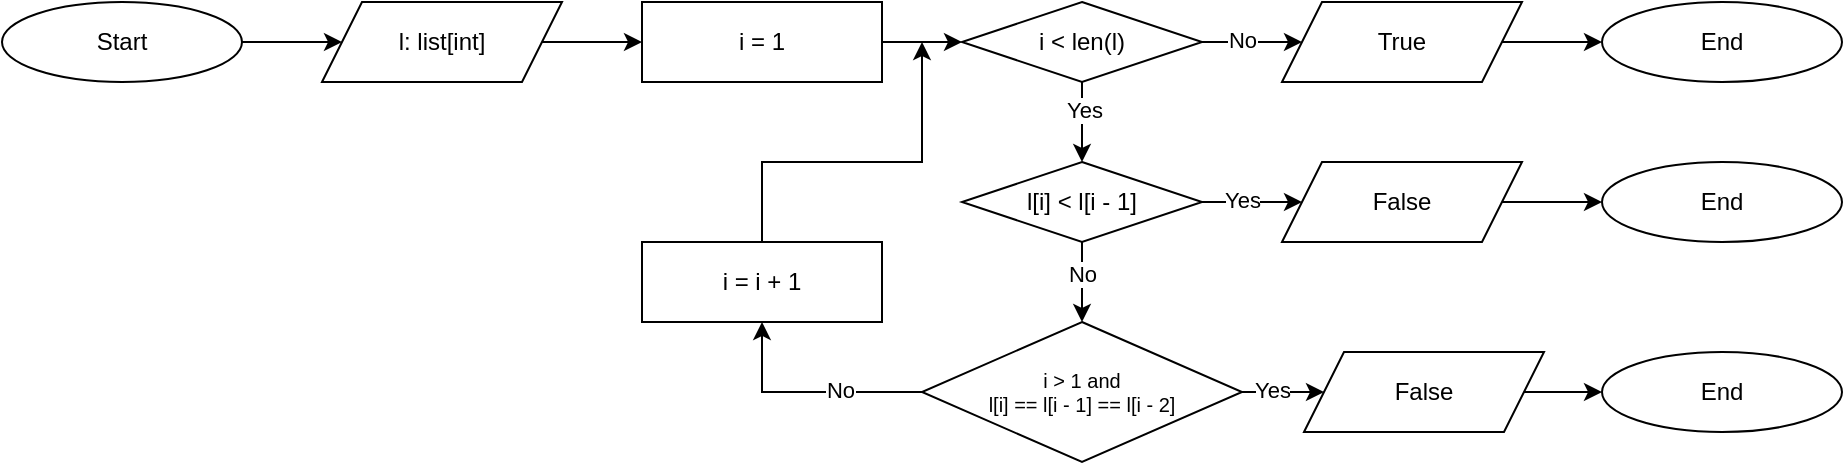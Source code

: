 <mxfile version="24.9.0">
  <diagram name="Page-1" id="z9LAb5Ok6JyxKWv0N6qz">
    <mxGraphModel dx="954" dy="647" grid="1" gridSize="10" guides="1" tooltips="1" connect="1" arrows="1" fold="1" page="1" pageScale="1" pageWidth="850" pageHeight="1100" math="0" shadow="0">
      <root>
        <mxCell id="0" />
        <mxCell id="1" parent="0" />
        <mxCell id="XKFdUextkc2nJWJVsiQQ-31" value="" style="edgeStyle=orthogonalEdgeStyle;rounded=0;orthogonalLoop=1;jettySize=auto;html=1;" parent="1" source="XKFdUextkc2nJWJVsiQQ-1" edge="1">
          <mxGeometry relative="1" as="geometry">
            <mxPoint x="400" y="150" as="targetPoint" />
          </mxGeometry>
        </mxCell>
        <mxCell id="iPOr9jhTZgFF23cTAe3i-1" value="Start" style="ellipse;whiteSpace=wrap;html=1;" vertex="1" parent="1">
          <mxGeometry x="200" y="240" width="120" height="40" as="geometry" />
        </mxCell>
        <mxCell id="iPOr9jhTZgFF23cTAe3i-2" value="l: list[int]" style="shape=parallelogram;perimeter=parallelogramPerimeter;whiteSpace=wrap;html=1;fixedSize=1;" vertex="1" parent="1">
          <mxGeometry x="360" y="240" width="120" height="40" as="geometry" />
        </mxCell>
        <mxCell id="iPOr9jhTZgFF23cTAe3i-4" value="i &amp;lt; len(l)" style="rhombus;whiteSpace=wrap;html=1;" vertex="1" parent="1">
          <mxGeometry x="680" y="240" width="120" height="40" as="geometry" />
        </mxCell>
        <mxCell id="iPOr9jhTZgFF23cTAe3i-5" value="i = 1" style="rounded=0;whiteSpace=wrap;html=1;" vertex="1" parent="1">
          <mxGeometry x="520" y="240" width="120" height="40" as="geometry" />
        </mxCell>
        <mxCell id="iPOr9jhTZgFF23cTAe3i-6" value="True" style="shape=parallelogram;perimeter=parallelogramPerimeter;whiteSpace=wrap;html=1;fixedSize=1;" vertex="1" parent="1">
          <mxGeometry x="840" y="240" width="120" height="40" as="geometry" />
        </mxCell>
        <mxCell id="iPOr9jhTZgFF23cTAe3i-8" value="End" style="ellipse;whiteSpace=wrap;html=1;" vertex="1" parent="1">
          <mxGeometry x="1000" y="240" width="120" height="40" as="geometry" />
        </mxCell>
        <mxCell id="iPOr9jhTZgFF23cTAe3i-9" value="l[i] &amp;lt; l[i - 1]" style="rhombus;whiteSpace=wrap;html=1;" vertex="1" parent="1">
          <mxGeometry x="680" y="320" width="120" height="40" as="geometry" />
        </mxCell>
        <mxCell id="iPOr9jhTZgFF23cTAe3i-10" value="False" style="shape=parallelogram;perimeter=parallelogramPerimeter;whiteSpace=wrap;html=1;fixedSize=1;" vertex="1" parent="1">
          <mxGeometry x="840" y="320" width="120" height="40" as="geometry" />
        </mxCell>
        <mxCell id="iPOr9jhTZgFF23cTAe3i-11" value="End" style="ellipse;whiteSpace=wrap;html=1;" vertex="1" parent="1">
          <mxGeometry x="1000" y="320" width="120" height="40" as="geometry" />
        </mxCell>
        <mxCell id="iPOr9jhTZgFF23cTAe3i-12" value="i &amp;gt; 1 and&lt;div&gt;l[i] == l[i - 1] == l[i - 2]&lt;/div&gt;" style="rhombus;whiteSpace=wrap;html=1;fontSize=10;" vertex="1" parent="1">
          <mxGeometry x="660" y="400" width="160" height="70" as="geometry" />
        </mxCell>
        <mxCell id="iPOr9jhTZgFF23cTAe3i-13" value="False" style="shape=parallelogram;perimeter=parallelogramPerimeter;whiteSpace=wrap;html=1;fixedSize=1;" vertex="1" parent="1">
          <mxGeometry x="851" y="415" width="120" height="40" as="geometry" />
        </mxCell>
        <mxCell id="iPOr9jhTZgFF23cTAe3i-14" value="End" style="ellipse;whiteSpace=wrap;html=1;" vertex="1" parent="1">
          <mxGeometry x="1000" y="415" width="120" height="40" as="geometry" />
        </mxCell>
        <mxCell id="iPOr9jhTZgFF23cTAe3i-15" value="i = i + 1" style="rounded=0;whiteSpace=wrap;html=1;" vertex="1" parent="1">
          <mxGeometry x="520" y="360" width="120" height="40" as="geometry" />
        </mxCell>
        <mxCell id="iPOr9jhTZgFF23cTAe3i-16" value="" style="endArrow=classic;html=1;rounded=0;exitX=1;exitY=0.5;exitDx=0;exitDy=0;entryX=0;entryY=0.5;entryDx=0;entryDy=0;" edge="1" parent="1" source="iPOr9jhTZgFF23cTAe3i-1" target="iPOr9jhTZgFF23cTAe3i-2">
          <mxGeometry width="50" height="50" relative="1" as="geometry">
            <mxPoint x="370" y="360" as="sourcePoint" />
            <mxPoint x="420" y="310" as="targetPoint" />
          </mxGeometry>
        </mxCell>
        <mxCell id="iPOr9jhTZgFF23cTAe3i-17" value="" style="endArrow=classic;html=1;rounded=0;exitX=1;exitY=0.5;exitDx=0;exitDy=0;entryX=0;entryY=0.5;entryDx=0;entryDy=0;" edge="1" parent="1" source="iPOr9jhTZgFF23cTAe3i-2" target="iPOr9jhTZgFF23cTAe3i-5">
          <mxGeometry width="50" height="50" relative="1" as="geometry">
            <mxPoint x="330" y="270" as="sourcePoint" />
            <mxPoint x="380" y="270" as="targetPoint" />
          </mxGeometry>
        </mxCell>
        <mxCell id="iPOr9jhTZgFF23cTAe3i-18" value="" style="endArrow=classic;html=1;rounded=0;exitX=1;exitY=0.5;exitDx=0;exitDy=0;entryX=0;entryY=0.5;entryDx=0;entryDy=0;" edge="1" parent="1" source="iPOr9jhTZgFF23cTAe3i-5" target="iPOr9jhTZgFF23cTAe3i-4">
          <mxGeometry width="50" height="50" relative="1" as="geometry">
            <mxPoint x="480" y="270" as="sourcePoint" />
            <mxPoint x="530" y="270" as="targetPoint" />
          </mxGeometry>
        </mxCell>
        <mxCell id="iPOr9jhTZgFF23cTAe3i-19" value="" style="endArrow=classic;html=1;rounded=0;exitX=1;exitY=0.5;exitDx=0;exitDy=0;entryX=0;entryY=0.5;entryDx=0;entryDy=0;" edge="1" parent="1" source="iPOr9jhTZgFF23cTAe3i-4" target="iPOr9jhTZgFF23cTAe3i-6">
          <mxGeometry width="50" height="50" relative="1" as="geometry">
            <mxPoint x="650" y="270" as="sourcePoint" />
            <mxPoint x="690" y="270" as="targetPoint" />
          </mxGeometry>
        </mxCell>
        <mxCell id="iPOr9jhTZgFF23cTAe3i-26" value="No" style="edgeLabel;html=1;align=center;verticalAlign=middle;resizable=0;points=[];" vertex="1" connectable="0" parent="iPOr9jhTZgFF23cTAe3i-19">
          <mxGeometry x="0.034" y="1" relative="1" as="geometry">
            <mxPoint x="-6" as="offset" />
          </mxGeometry>
        </mxCell>
        <mxCell id="iPOr9jhTZgFF23cTAe3i-20" value="" style="endArrow=classic;html=1;rounded=0;exitX=1;exitY=0.5;exitDx=0;exitDy=0;entryX=0;entryY=0.5;entryDx=0;entryDy=0;" edge="1" parent="1" source="iPOr9jhTZgFF23cTAe3i-9" target="iPOr9jhTZgFF23cTAe3i-10">
          <mxGeometry width="50" height="50" relative="1" as="geometry">
            <mxPoint x="810" y="270" as="sourcePoint" />
            <mxPoint x="860" y="270" as="targetPoint" />
          </mxGeometry>
        </mxCell>
        <mxCell id="iPOr9jhTZgFF23cTAe3i-28" value="Yes" style="edgeLabel;html=1;align=center;verticalAlign=middle;resizable=0;points=[];" vertex="1" connectable="0" parent="iPOr9jhTZgFF23cTAe3i-20">
          <mxGeometry x="-0.491" y="1" relative="1" as="geometry">
            <mxPoint x="7" as="offset" />
          </mxGeometry>
        </mxCell>
        <mxCell id="iPOr9jhTZgFF23cTAe3i-21" value="" style="endArrow=classic;html=1;rounded=0;exitX=1;exitY=0.5;exitDx=0;exitDy=0;entryX=0;entryY=0.5;entryDx=0;entryDy=0;" edge="1" parent="1" source="iPOr9jhTZgFF23cTAe3i-12" target="iPOr9jhTZgFF23cTAe3i-13">
          <mxGeometry width="50" height="50" relative="1" as="geometry">
            <mxPoint x="810" y="350" as="sourcePoint" />
            <mxPoint x="860" y="350" as="targetPoint" />
          </mxGeometry>
        </mxCell>
        <mxCell id="iPOr9jhTZgFF23cTAe3i-22" value="" style="endArrow=classic;html=1;rounded=0;exitX=0.5;exitY=1;exitDx=0;exitDy=0;entryX=0.5;entryY=0;entryDx=0;entryDy=0;" edge="1" parent="1" source="iPOr9jhTZgFF23cTAe3i-4" target="iPOr9jhTZgFF23cTAe3i-9">
          <mxGeometry width="50" height="50" relative="1" as="geometry">
            <mxPoint x="830" y="445" as="sourcePoint" />
            <mxPoint x="860" y="445" as="targetPoint" />
          </mxGeometry>
        </mxCell>
        <mxCell id="iPOr9jhTZgFF23cTAe3i-27" value="Yes" style="edgeLabel;html=1;align=center;verticalAlign=middle;resizable=0;points=[];" vertex="1" connectable="0" parent="iPOr9jhTZgFF23cTAe3i-22">
          <mxGeometry x="-0.3" y="1" relative="1" as="geometry">
            <mxPoint as="offset" />
          </mxGeometry>
        </mxCell>
        <mxCell id="iPOr9jhTZgFF23cTAe3i-23" value="" style="endArrow=classic;html=1;rounded=0;exitX=0.5;exitY=1;exitDx=0;exitDy=0;entryX=0.5;entryY=0;entryDx=0;entryDy=0;" edge="1" parent="1" source="iPOr9jhTZgFF23cTAe3i-9" target="iPOr9jhTZgFF23cTAe3i-12">
          <mxGeometry width="50" height="50" relative="1" as="geometry">
            <mxPoint x="750" y="290" as="sourcePoint" />
            <mxPoint x="750" y="330" as="targetPoint" />
          </mxGeometry>
        </mxCell>
        <mxCell id="iPOr9jhTZgFF23cTAe3i-30" value="No" style="edgeLabel;html=1;align=center;verticalAlign=middle;resizable=0;points=[];" vertex="1" connectable="0" parent="iPOr9jhTZgFF23cTAe3i-23">
          <mxGeometry x="-0.214" y="-2" relative="1" as="geometry">
            <mxPoint x="2" as="offset" />
          </mxGeometry>
        </mxCell>
        <mxCell id="iPOr9jhTZgFF23cTAe3i-24" value="" style="endArrow=classic;html=1;rounded=0;exitX=0;exitY=0.5;exitDx=0;exitDy=0;entryX=0.5;entryY=1;entryDx=0;entryDy=0;" edge="1" parent="1" source="iPOr9jhTZgFF23cTAe3i-12" target="iPOr9jhTZgFF23cTAe3i-15">
          <mxGeometry width="50" height="50" relative="1" as="geometry">
            <mxPoint x="750" y="370" as="sourcePoint" />
            <mxPoint x="750" y="410" as="targetPoint" />
            <Array as="points">
              <mxPoint x="580" y="435" />
            </Array>
          </mxGeometry>
        </mxCell>
        <mxCell id="iPOr9jhTZgFF23cTAe3i-31" value="No" style="edgeLabel;html=1;align=center;verticalAlign=middle;resizable=0;points=[];" vertex="1" connectable="0" parent="iPOr9jhTZgFF23cTAe3i-24">
          <mxGeometry x="-0.277" y="-1" relative="1" as="geometry">
            <mxPoint as="offset" />
          </mxGeometry>
        </mxCell>
        <mxCell id="iPOr9jhTZgFF23cTAe3i-25" value="" style="endArrow=classic;html=1;rounded=0;exitX=0.5;exitY=0;exitDx=0;exitDy=0;" edge="1" parent="1" source="iPOr9jhTZgFF23cTAe3i-15">
          <mxGeometry width="50" height="50" relative="1" as="geometry">
            <mxPoint x="670" y="445" as="sourcePoint" />
            <mxPoint x="660" y="260" as="targetPoint" />
            <Array as="points">
              <mxPoint x="580" y="320" />
              <mxPoint x="660" y="320" />
            </Array>
          </mxGeometry>
        </mxCell>
        <mxCell id="iPOr9jhTZgFF23cTAe3i-29" value="Yes" style="edgeLabel;html=1;align=center;verticalAlign=middle;resizable=0;points=[];" vertex="1" connectable="0" parent="1">
          <mxGeometry x="830.001" y="435" as="geometry">
            <mxPoint x="5" y="-1" as="offset" />
          </mxGeometry>
        </mxCell>
        <mxCell id="iPOr9jhTZgFF23cTAe3i-33" value="" style="endArrow=classic;html=1;rounded=0;entryX=0;entryY=0.5;entryDx=0;entryDy=0;" edge="1" parent="1" target="iPOr9jhTZgFF23cTAe3i-8">
          <mxGeometry width="50" height="50" relative="1" as="geometry">
            <mxPoint x="950" y="260" as="sourcePoint" />
            <mxPoint x="530" y="270" as="targetPoint" />
          </mxGeometry>
        </mxCell>
        <mxCell id="iPOr9jhTZgFF23cTAe3i-34" value="" style="endArrow=classic;html=1;rounded=0;entryX=0;entryY=0.5;entryDx=0;entryDy=0;exitX=1;exitY=0.5;exitDx=0;exitDy=0;" edge="1" parent="1" source="iPOr9jhTZgFF23cTAe3i-10" target="iPOr9jhTZgFF23cTAe3i-11">
          <mxGeometry width="50" height="50" relative="1" as="geometry">
            <mxPoint x="960" y="270" as="sourcePoint" />
            <mxPoint x="1010" y="270" as="targetPoint" />
          </mxGeometry>
        </mxCell>
        <mxCell id="iPOr9jhTZgFF23cTAe3i-35" value="" style="endArrow=classic;html=1;rounded=0;entryX=0;entryY=0.5;entryDx=0;entryDy=0;exitX=1;exitY=0.5;exitDx=0;exitDy=0;" edge="1" parent="1" source="iPOr9jhTZgFF23cTAe3i-13" target="iPOr9jhTZgFF23cTAe3i-14">
          <mxGeometry width="50" height="50" relative="1" as="geometry">
            <mxPoint x="960" y="350" as="sourcePoint" />
            <mxPoint x="1010" y="350" as="targetPoint" />
          </mxGeometry>
        </mxCell>
      </root>
    </mxGraphModel>
  </diagram>
</mxfile>
